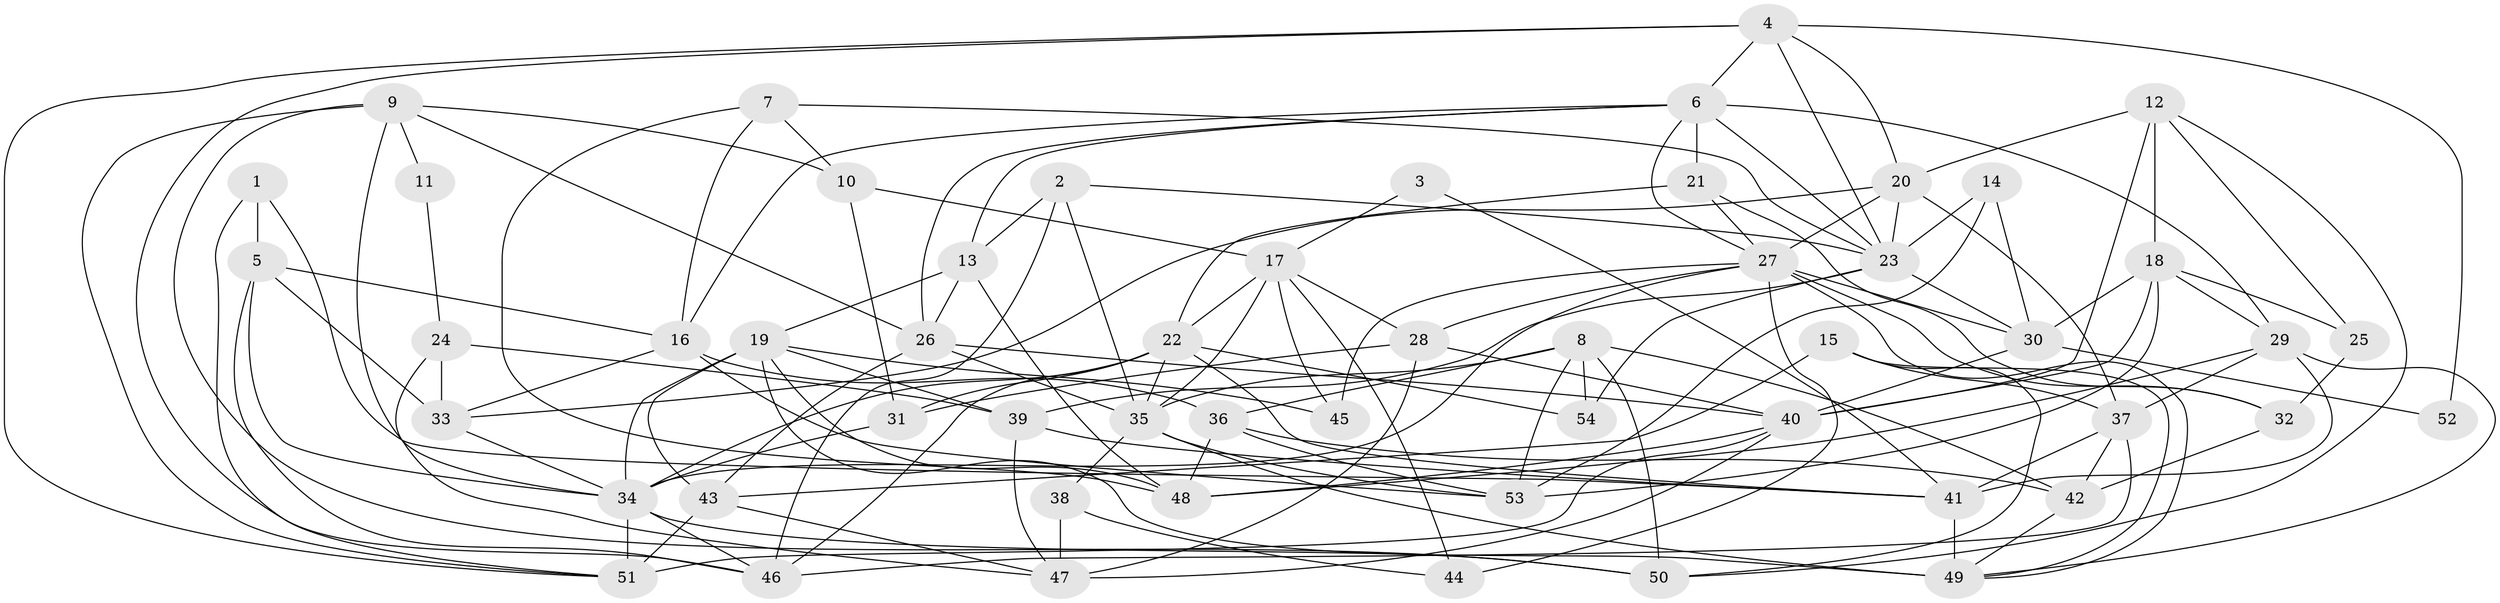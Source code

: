 // original degree distribution, {4: 0.2037037037037037, 3: 0.26851851851851855, 5: 0.21296296296296297, 6: 0.10185185185185185, 2: 0.1574074074074074, 7: 0.05555555555555555}
// Generated by graph-tools (version 1.1) at 2025/02/03/09/25 03:02:01]
// undirected, 54 vertices, 144 edges
graph export_dot {
graph [start="1"]
  node [color=gray90,style=filled];
  1;
  2;
  3;
  4;
  5;
  6;
  7;
  8;
  9;
  10;
  11;
  12;
  13;
  14;
  15;
  16;
  17;
  18;
  19;
  20;
  21;
  22;
  23;
  24;
  25;
  26;
  27;
  28;
  29;
  30;
  31;
  32;
  33;
  34;
  35;
  36;
  37;
  38;
  39;
  40;
  41;
  42;
  43;
  44;
  45;
  46;
  47;
  48;
  49;
  50;
  51;
  52;
  53;
  54;
  1 -- 5 [weight=1.0];
  1 -- 41 [weight=1.0];
  1 -- 51 [weight=1.0];
  2 -- 13 [weight=1.0];
  2 -- 23 [weight=1.0];
  2 -- 35 [weight=1.0];
  2 -- 46 [weight=1.0];
  3 -- 17 [weight=1.0];
  3 -- 41 [weight=1.0];
  4 -- 6 [weight=1.0];
  4 -- 20 [weight=1.0];
  4 -- 23 [weight=1.0];
  4 -- 46 [weight=1.0];
  4 -- 51 [weight=1.0];
  4 -- 52 [weight=1.0];
  5 -- 16 [weight=1.0];
  5 -- 33 [weight=1.0];
  5 -- 34 [weight=1.0];
  5 -- 46 [weight=1.0];
  6 -- 13 [weight=1.0];
  6 -- 16 [weight=1.0];
  6 -- 21 [weight=2.0];
  6 -- 23 [weight=1.0];
  6 -- 26 [weight=1.0];
  6 -- 27 [weight=1.0];
  6 -- 29 [weight=1.0];
  7 -- 10 [weight=1.0];
  7 -- 16 [weight=1.0];
  7 -- 23 [weight=1.0];
  7 -- 48 [weight=1.0];
  8 -- 35 [weight=1.0];
  8 -- 36 [weight=1.0];
  8 -- 42 [weight=1.0];
  8 -- 50 [weight=1.0];
  8 -- 53 [weight=1.0];
  8 -- 54 [weight=1.0];
  9 -- 10 [weight=1.0];
  9 -- 11 [weight=1.0];
  9 -- 26 [weight=1.0];
  9 -- 34 [weight=1.0];
  9 -- 50 [weight=1.0];
  9 -- 51 [weight=1.0];
  10 -- 17 [weight=1.0];
  10 -- 31 [weight=1.0];
  11 -- 24 [weight=1.0];
  12 -- 18 [weight=1.0];
  12 -- 20 [weight=1.0];
  12 -- 25 [weight=1.0];
  12 -- 40 [weight=1.0];
  12 -- 50 [weight=1.0];
  13 -- 19 [weight=1.0];
  13 -- 26 [weight=2.0];
  13 -- 48 [weight=2.0];
  14 -- 23 [weight=1.0];
  14 -- 30 [weight=1.0];
  14 -- 53 [weight=1.0];
  15 -- 37 [weight=1.0];
  15 -- 43 [weight=1.0];
  15 -- 49 [weight=1.0];
  15 -- 50 [weight=1.0];
  16 -- 33 [weight=1.0];
  16 -- 36 [weight=1.0];
  16 -- 53 [weight=1.0];
  17 -- 22 [weight=1.0];
  17 -- 28 [weight=1.0];
  17 -- 35 [weight=1.0];
  17 -- 44 [weight=1.0];
  17 -- 45 [weight=1.0];
  18 -- 25 [weight=1.0];
  18 -- 29 [weight=1.0];
  18 -- 30 [weight=1.0];
  18 -- 40 [weight=1.0];
  18 -- 53 [weight=1.0];
  19 -- 34 [weight=1.0];
  19 -- 39 [weight=1.0];
  19 -- 43 [weight=1.0];
  19 -- 45 [weight=1.0];
  19 -- 48 [weight=1.0];
  19 -- 49 [weight=1.0];
  20 -- 23 [weight=1.0];
  20 -- 27 [weight=1.0];
  20 -- 33 [weight=1.0];
  20 -- 37 [weight=1.0];
  21 -- 22 [weight=1.0];
  21 -- 27 [weight=1.0];
  21 -- 32 [weight=1.0];
  22 -- 31 [weight=1.0];
  22 -- 34 [weight=2.0];
  22 -- 35 [weight=1.0];
  22 -- 41 [weight=1.0];
  22 -- 46 [weight=1.0];
  22 -- 54 [weight=1.0];
  23 -- 30 [weight=1.0];
  23 -- 39 [weight=1.0];
  23 -- 54 [weight=1.0];
  24 -- 33 [weight=1.0];
  24 -- 39 [weight=1.0];
  24 -- 47 [weight=1.0];
  25 -- 32 [weight=1.0];
  26 -- 35 [weight=1.0];
  26 -- 40 [weight=1.0];
  26 -- 43 [weight=1.0];
  27 -- 28 [weight=1.0];
  27 -- 30 [weight=1.0];
  27 -- 32 [weight=1.0];
  27 -- 34 [weight=1.0];
  27 -- 44 [weight=1.0];
  27 -- 45 [weight=1.0];
  27 -- 49 [weight=1.0];
  28 -- 31 [weight=2.0];
  28 -- 40 [weight=2.0];
  28 -- 47 [weight=1.0];
  29 -- 37 [weight=1.0];
  29 -- 41 [weight=1.0];
  29 -- 48 [weight=1.0];
  29 -- 49 [weight=1.0];
  30 -- 40 [weight=2.0];
  30 -- 52 [weight=1.0];
  31 -- 34 [weight=1.0];
  32 -- 42 [weight=1.0];
  33 -- 34 [weight=2.0];
  34 -- 46 [weight=2.0];
  34 -- 50 [weight=1.0];
  34 -- 51 [weight=1.0];
  35 -- 38 [weight=1.0];
  35 -- 49 [weight=3.0];
  35 -- 53 [weight=1.0];
  36 -- 42 [weight=1.0];
  36 -- 48 [weight=1.0];
  36 -- 53 [weight=1.0];
  37 -- 41 [weight=1.0];
  37 -- 42 [weight=1.0];
  37 -- 46 [weight=2.0];
  38 -- 44 [weight=1.0];
  38 -- 47 [weight=2.0];
  39 -- 41 [weight=1.0];
  39 -- 47 [weight=1.0];
  40 -- 47 [weight=1.0];
  40 -- 48 [weight=1.0];
  40 -- 51 [weight=1.0];
  41 -- 49 [weight=1.0];
  42 -- 49 [weight=1.0];
  43 -- 47 [weight=1.0];
  43 -- 51 [weight=2.0];
}
